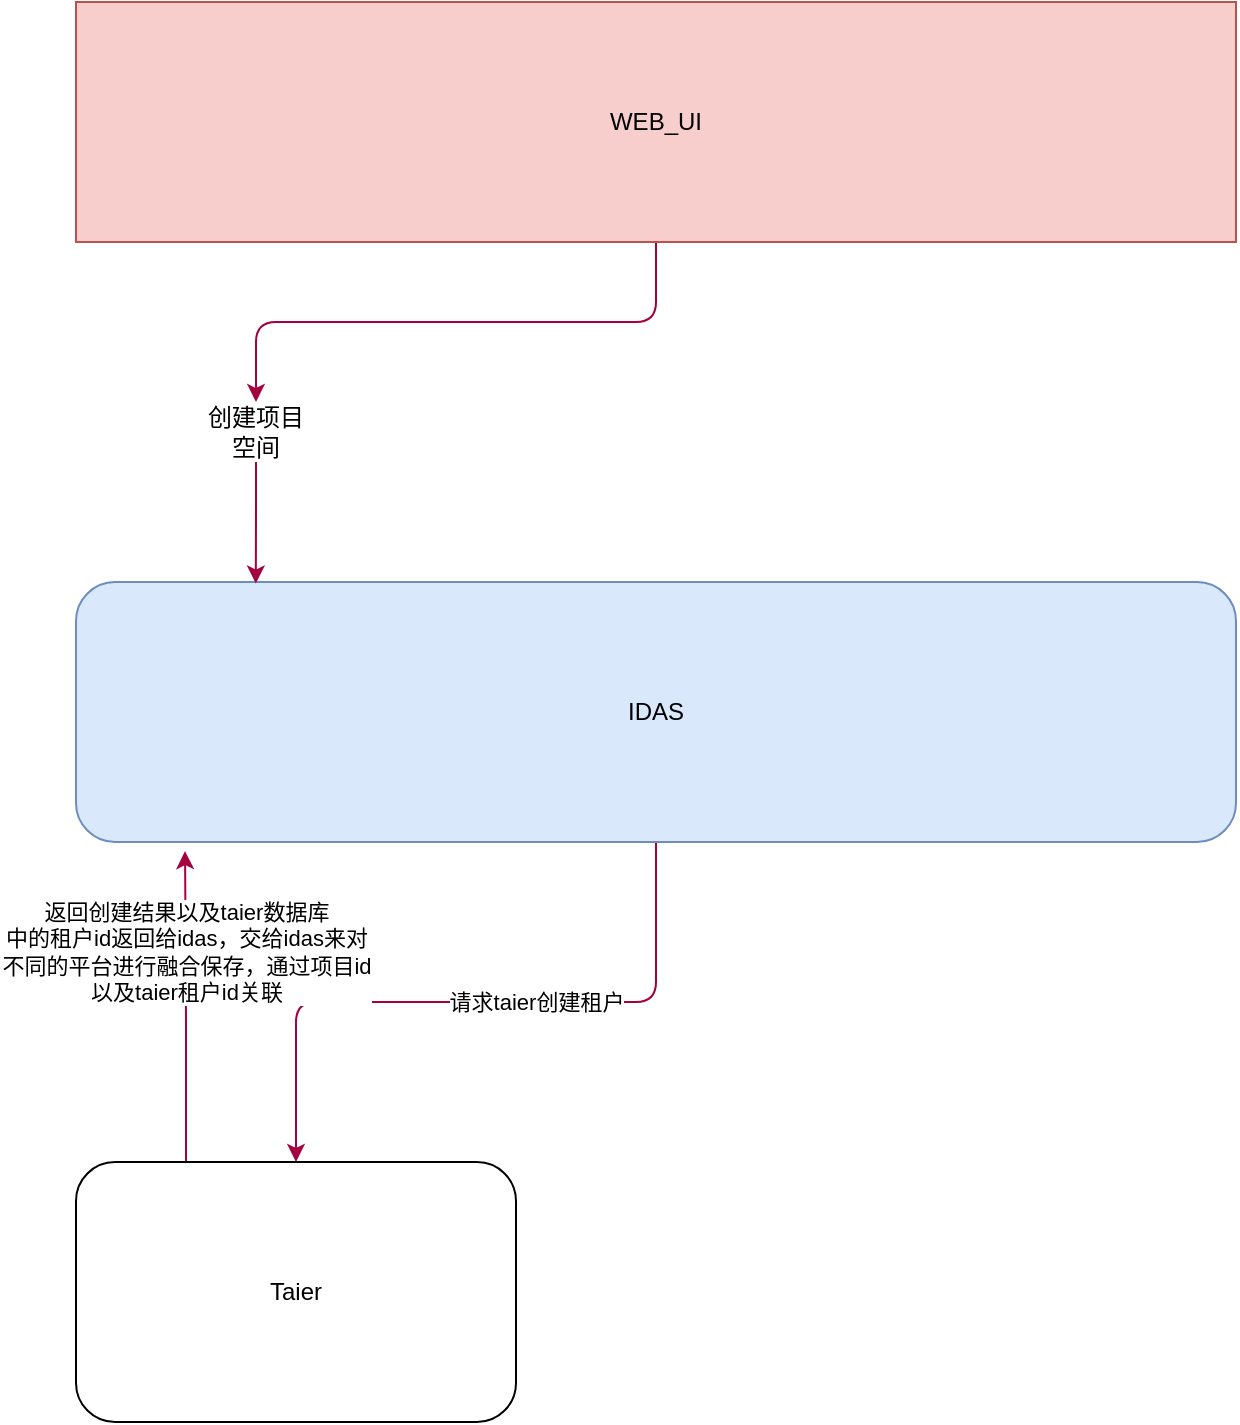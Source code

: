 <mxfile version="16.6.4" type="github">
  <diagram id="UHO8YFwRk6cxK7YZ8ZKe" name="第 1 页">
    <mxGraphModel dx="1920" dy="609" grid="1" gridSize="10" guides="1" tooltips="1" connect="1" arrows="1" fold="1" page="1" pageScale="1" pageWidth="827" pageHeight="1169" math="0" shadow="0">
      <root>
        <mxCell id="0" />
        <mxCell id="1" parent="0" />
        <mxCell id="Fb-yhr2E79tdGeBDWqAC-32" style="edgeStyle=orthogonalEdgeStyle;curved=0;rounded=1;sketch=0;orthogonalLoop=1;jettySize=auto;html=1;entryX=0.5;entryY=0;entryDx=0;entryDy=0;fillColor=#d80073;strokeColor=#A50040;" edge="1" parent="1" source="Fb-yhr2E79tdGeBDWqAC-24" target="Fb-yhr2E79tdGeBDWqAC-31">
          <mxGeometry relative="1" as="geometry" />
        </mxCell>
        <mxCell id="Fb-yhr2E79tdGeBDWqAC-24" value="WEB_UI" style="rounded=0;whiteSpace=wrap;html=1;fontSize=12;fillColor=#f8cecc;strokeColor=#b85450;" vertex="1" parent="1">
          <mxGeometry x="-80" y="70" width="580" height="120" as="geometry" />
        </mxCell>
        <mxCell id="Fb-yhr2E79tdGeBDWqAC-34" value="&#xa;&#xa;&lt;span style=&quot;color: rgb(0, 0, 0); font-family: helvetica; font-size: 11px; font-style: normal; font-weight: 400; letter-spacing: normal; text-align: center; text-indent: 0px; text-transform: none; word-spacing: 0px; background-color: rgb(255, 255, 255); display: inline; float: none;&quot;&gt;请求taier创建租户&lt;/span&gt;&#xa;&#xa;" style="edgeStyle=orthogonalEdgeStyle;curved=0;rounded=1;sketch=0;orthogonalLoop=1;jettySize=auto;html=1;entryX=0.5;entryY=0;entryDx=0;entryDy=0;fillColor=#d80073;strokeColor=#A50040;" edge="1" parent="1" source="Fb-yhr2E79tdGeBDWqAC-27" target="Fb-yhr2E79tdGeBDWqAC-35">
          <mxGeometry x="-0.176" relative="1" as="geometry">
            <mxPoint x="10" y="610" as="targetPoint" />
            <mxPoint as="offset" />
          </mxGeometry>
        </mxCell>
        <mxCell id="Fb-yhr2E79tdGeBDWqAC-27" value="IDAS" style="rounded=1;whiteSpace=wrap;html=1;sketch=0;fillColor=#dae8fc;strokeColor=#6c8ebf;" vertex="1" parent="1">
          <mxGeometry x="-80" y="360" width="580" height="130" as="geometry" />
        </mxCell>
        <mxCell id="Fb-yhr2E79tdGeBDWqAC-33" style="edgeStyle=orthogonalEdgeStyle;curved=0;rounded=1;sketch=0;orthogonalLoop=1;jettySize=auto;html=1;exitX=0.5;exitY=1;exitDx=0;exitDy=0;entryX=0.155;entryY=0.006;entryDx=0;entryDy=0;entryPerimeter=0;fillColor=#d80073;strokeColor=#A50040;" edge="1" parent="1" source="Fb-yhr2E79tdGeBDWqAC-31" target="Fb-yhr2E79tdGeBDWqAC-27">
          <mxGeometry relative="1" as="geometry" />
        </mxCell>
        <mxCell id="Fb-yhr2E79tdGeBDWqAC-31" value="创建项目空间" style="text;html=1;strokeColor=none;fillColor=none;align=center;verticalAlign=middle;whiteSpace=wrap;rounded=0;sketch=0;" vertex="1" parent="1">
          <mxGeometry x="-20" y="270" width="60" height="30" as="geometry" />
        </mxCell>
        <mxCell id="Fb-yhr2E79tdGeBDWqAC-37" style="edgeStyle=orthogonalEdgeStyle;curved=0;rounded=1;sketch=0;orthogonalLoop=1;jettySize=auto;html=1;exitX=0.25;exitY=0;exitDx=0;exitDy=0;entryX=0.094;entryY=1.035;entryDx=0;entryDy=0;entryPerimeter=0;fillColor=#d80073;strokeColor=#A50040;" edge="1" parent="1" source="Fb-yhr2E79tdGeBDWqAC-35" target="Fb-yhr2E79tdGeBDWqAC-27">
          <mxGeometry relative="1" as="geometry" />
        </mxCell>
        <mxCell id="Fb-yhr2E79tdGeBDWqAC-38" value="返回创建结果以及taier数据库&lt;br&gt;中的租户id返回给idas，交给idas来对&lt;br&gt;不同的平台进行融合保存，通过项目id&lt;br&gt;以及taier租户id关联" style="edgeLabel;html=1;align=center;verticalAlign=middle;resizable=0;points=[];" vertex="1" connectable="0" parent="Fb-yhr2E79tdGeBDWqAC-37">
          <mxGeometry x="0.36" relative="1" as="geometry">
            <mxPoint as="offset" />
          </mxGeometry>
        </mxCell>
        <mxCell id="Fb-yhr2E79tdGeBDWqAC-35" value="Taier" style="rounded=1;whiteSpace=wrap;html=1;sketch=0;" vertex="1" parent="1">
          <mxGeometry x="-80" y="650" width="220" height="130" as="geometry" />
        </mxCell>
      </root>
    </mxGraphModel>
  </diagram>
</mxfile>
